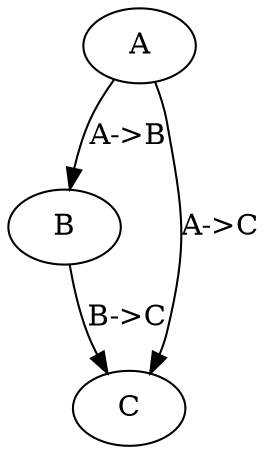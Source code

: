 strict digraph G {
  1 [ label="A" ];
  2 [ label="B" ];
  3 [ label="C" ];
  1 -> 2 [ label="A->B" ];
  2 -> 3 [ label="B->C" ];
  1 -> 3 [ label="A->C" ];
}
